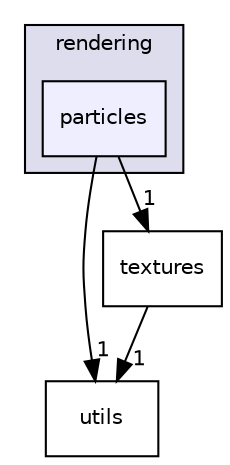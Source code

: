 digraph "rendering/particles" {
  compound=true
  node [ fontsize="10", fontname="Helvetica"];
  edge [ labelfontsize="10", labelfontname="Helvetica"];
  subgraph clusterdir_c4b71d4aa63e034e6e1c0d55e58f04c0 {
    graph [ bgcolor="#ddddee", pencolor="black", label="rendering" fontname="Helvetica", fontsize="10", URL="dir_c4b71d4aa63e034e6e1c0d55e58f04c0.html"]
  dir_30a798fca8bf57434f7b61dd4073a0c6 [shape=box, label="particles", style="filled", fillcolor="#eeeeff", pencolor="black", URL="dir_30a798fca8bf57434f7b61dd4073a0c6.html"];
  }
  dir_cbdb8362360e11eafe2fa3bc74cf0ffd [shape=box label="utils" URL="dir_cbdb8362360e11eafe2fa3bc74cf0ffd.html"];
  dir_99ba9769e9dcd190ccf9a91799a73c8a [shape=box label="textures" URL="dir_99ba9769e9dcd190ccf9a91799a73c8a.html"];
  dir_30a798fca8bf57434f7b61dd4073a0c6->dir_cbdb8362360e11eafe2fa3bc74cf0ffd [headlabel="1", labeldistance=1.5 headhref="dir_000005_000007.html"];
  dir_30a798fca8bf57434f7b61dd4073a0c6->dir_99ba9769e9dcd190ccf9a91799a73c8a [headlabel="1", labeldistance=1.5 headhref="dir_000005_000006.html"];
  dir_99ba9769e9dcd190ccf9a91799a73c8a->dir_cbdb8362360e11eafe2fa3bc74cf0ffd [headlabel="1", labeldistance=1.5 headhref="dir_000006_000007.html"];
}
